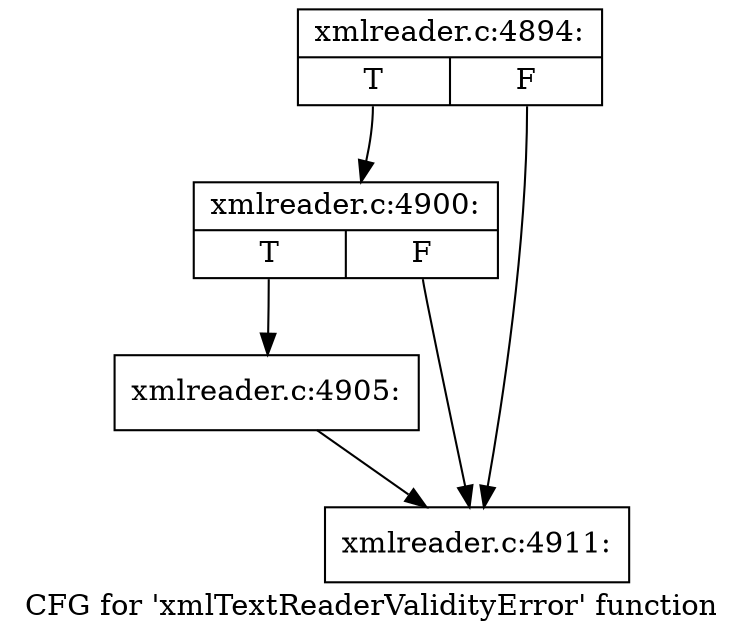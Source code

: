 digraph "CFG for 'xmlTextReaderValidityError' function" {
	label="CFG for 'xmlTextReaderValidityError' function";

	Node0x55e44963f6d0 [shape=record,label="{xmlreader.c:4894:|{<s0>T|<s1>F}}"];
	Node0x55e44963f6d0:s0 -> Node0x55e449640870;
	Node0x55e44963f6d0:s1 -> Node0x55e449640820;
	Node0x55e449640870 [shape=record,label="{xmlreader.c:4900:|{<s0>T|<s1>F}}"];
	Node0x55e449640870:s0 -> Node0x55e4496407d0;
	Node0x55e449640870:s1 -> Node0x55e449640820;
	Node0x55e4496407d0 [shape=record,label="{xmlreader.c:4905:}"];
	Node0x55e4496407d0 -> Node0x55e449640820;
	Node0x55e449640820 [shape=record,label="{xmlreader.c:4911:}"];
}

